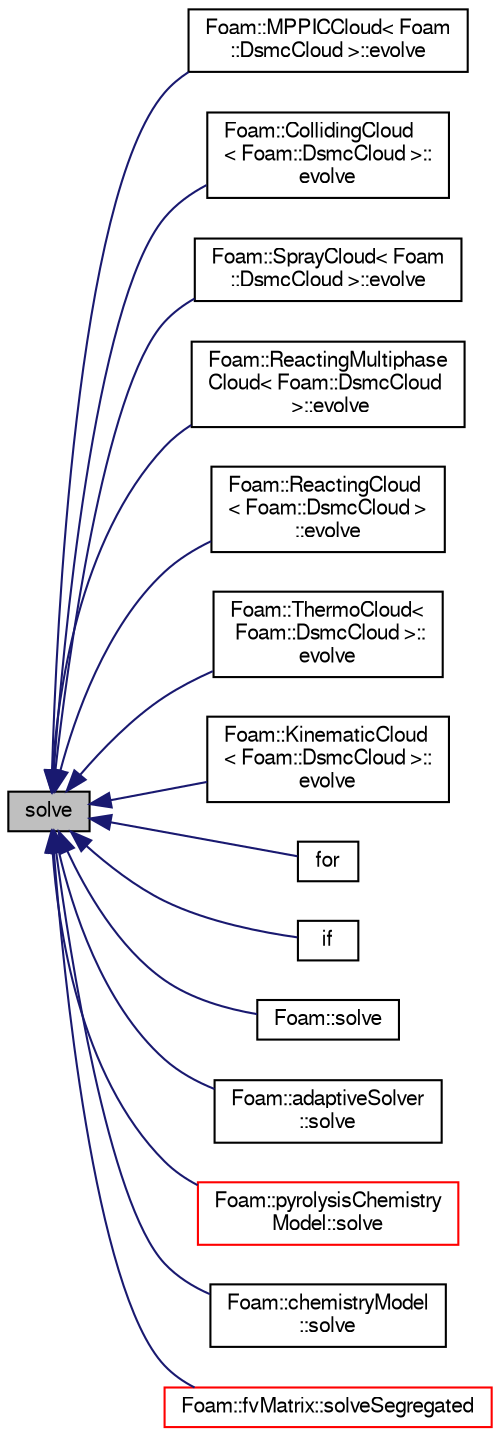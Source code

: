 digraph "solve"
{
  bgcolor="transparent";
  edge [fontname="FreeSans",fontsize="10",labelfontname="FreeSans",labelfontsize="10"];
  node [fontname="FreeSans",fontsize="10",shape=record];
  rankdir="LR";
  Node14 [label="solve",height=0.2,width=0.4,color="black", fillcolor="grey75", style="filled", fontcolor="black"];
  Node14 -> Node15 [dir="back",color="midnightblue",fontsize="10",style="solid",fontname="FreeSans"];
  Node15 [label="Foam::MPPICCloud\< Foam\l::DsmcCloud \>::evolve",height=0.2,width=0.4,color="black",URL="$a23802.html#a9e3bb886209d951167cd385c1ffe0b00",tooltip="Evolve the cloud. "];
  Node14 -> Node16 [dir="back",color="midnightblue",fontsize="10",style="solid",fontname="FreeSans"];
  Node16 [label="Foam::CollidingCloud\l\< Foam::DsmcCloud \>::\levolve",height=0.2,width=0.4,color="black",URL="$a23758.html#a9e3bb886209d951167cd385c1ffe0b00",tooltip="Evolve the cloud. "];
  Node14 -> Node17 [dir="back",color="midnightblue",fontsize="10",style="solid",fontname="FreeSans"];
  Node17 [label="Foam::SprayCloud\< Foam\l::DsmcCloud \>::evolve",height=0.2,width=0.4,color="black",URL="$a24530.html#a9e3bb886209d951167cd385c1ffe0b00",tooltip="Evolve the spray (inject, move) "];
  Node14 -> Node18 [dir="back",color="midnightblue",fontsize="10",style="solid",fontname="FreeSans"];
  Node18 [label="Foam::ReactingMultiphase\lCloud\< Foam::DsmcCloud\l \>::evolve",height=0.2,width=0.4,color="black",URL="$a23826.html#a9e3bb886209d951167cd385c1ffe0b00",tooltip="Evolve the cloud. "];
  Node14 -> Node19 [dir="back",color="midnightblue",fontsize="10",style="solid",fontname="FreeSans"];
  Node19 [label="Foam::ReactingCloud\l\< Foam::DsmcCloud \>\l::evolve",height=0.2,width=0.4,color="black",URL="$a23814.html#a9e3bb886209d951167cd385c1ffe0b00",tooltip="Evolve the cloud. "];
  Node14 -> Node20 [dir="back",color="midnightblue",fontsize="10",style="solid",fontname="FreeSans"];
  Node20 [label="Foam::ThermoCloud\<\l Foam::DsmcCloud \>::\levolve",height=0.2,width=0.4,color="black",URL="$a23834.html#a9e3bb886209d951167cd385c1ffe0b00",tooltip="Evolve the cloud. "];
  Node14 -> Node21 [dir="back",color="midnightblue",fontsize="10",style="solid",fontname="FreeSans"];
  Node21 [label="Foam::KinematicCloud\l\< Foam::DsmcCloud \>::\levolve",height=0.2,width=0.4,color="black",URL="$a23786.html#a9e3bb886209d951167cd385c1ffe0b00",tooltip="Evolve the cloud. "];
  Node14 -> Node22 [dir="back",color="midnightblue",fontsize="10",style="solid",fontname="FreeSans"];
  Node22 [label="for",height=0.2,width=0.4,color="black",URL="$a38537.html#ae9610aff8f04c828f9db802f66a18f67"];
  Node14 -> Node23 [dir="back",color="midnightblue",fontsize="10",style="solid",fontname="FreeSans"];
  Node23 [label="if",height=0.2,width=0.4,color="black",URL="$a38366.html#a5cfa46c5a5f5268b0c52864fef203093"];
  Node14 -> Node24 [dir="back",color="midnightblue",fontsize="10",style="solid",fontname="FreeSans"];
  Node24 [label="Foam::solve",height=0.2,width=0.4,color="black",URL="$a21124.html#af9a575dd87051254018f142ea9c62e99",tooltip="Solve the matrix using Gaussian elimination with pivoting. "];
  Node14 -> Node25 [dir="back",color="midnightblue",fontsize="10",style="solid",fontname="FreeSans"];
  Node25 [label="Foam::adaptiveSolver\l::solve",height=0.2,width=0.4,color="black",URL="$a25546.html#aeb9e6cd4e188d528af3e09fd232b29c9",tooltip="Solve the ODE system and the update the state. "];
  Node14 -> Node26 [dir="back",color="midnightblue",fontsize="10",style="solid",fontname="FreeSans"];
  Node26 [label="Foam::pyrolysisChemistry\lModel::solve",height=0.2,width=0.4,color="red",URL="$a30190.html#a31a5d606a34dbbf8ec6f2ac655eaee9a",tooltip="Solve the reaction system for the given time step. "];
  Node14 -> Node34 [dir="back",color="midnightblue",fontsize="10",style="solid",fontname="FreeSans"];
  Node34 [label="Foam::chemistryModel\l::solve",height=0.2,width=0.4,color="black",URL="$a29794.html#a5a238790ca04b91ae25f6e3f06d3b640"];
  Node14 -> Node35 [dir="back",color="midnightblue",fontsize="10",style="solid",fontname="FreeSans"];
  Node35 [label="Foam::fvMatrix::solveSegregated",height=0.2,width=0.4,color="red",URL="$a22358.html#a8946f39b00e81fb5741058ddf6e05dbf",tooltip="Solve segregated returning the solution statistics. "];
}
